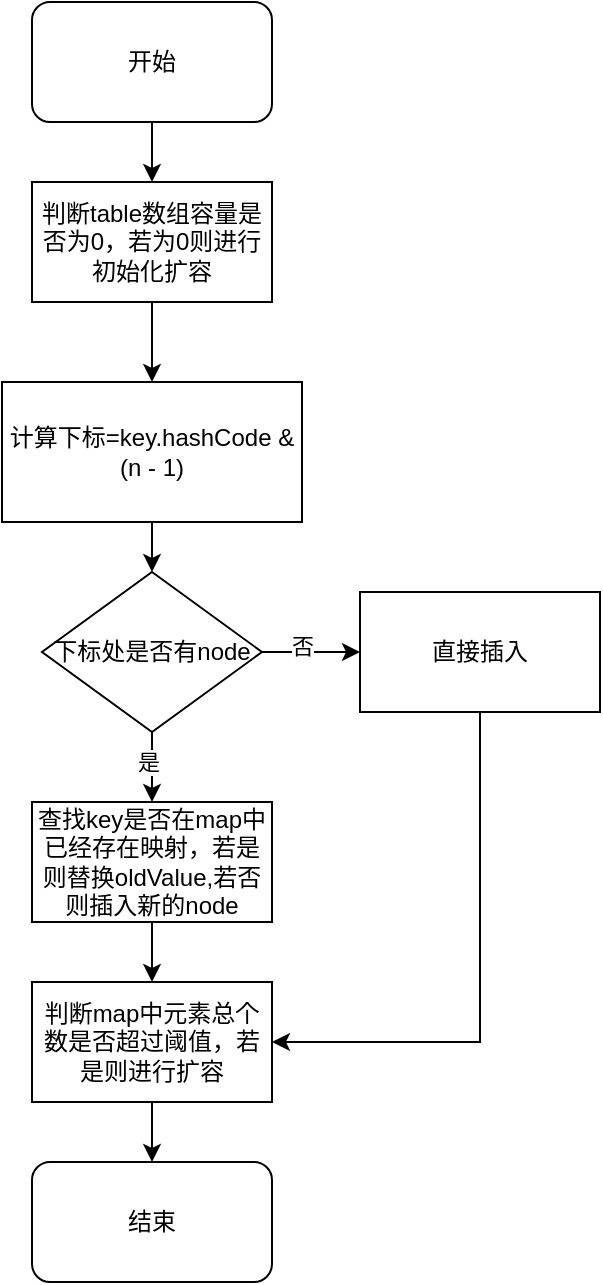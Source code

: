 <mxfile version="22.0.4" type="github">
  <diagram name="第 1 页" id="-qkDCahV-xl8vOhy8EF7">
    <mxGraphModel dx="1434" dy="758" grid="1" gridSize="10" guides="1" tooltips="1" connect="1" arrows="1" fold="1" page="1" pageScale="1" pageWidth="827" pageHeight="1169" math="0" shadow="0">
      <root>
        <mxCell id="0" />
        <mxCell id="1" parent="0" />
        <mxCell id="wygbjEPUWeLOxIdQibc3-1" value="结束" style="rounded=1;whiteSpace=wrap;html=1;" vertex="1" parent="1">
          <mxGeometry x="250" y="800" width="120" height="60" as="geometry" />
        </mxCell>
        <mxCell id="wygbjEPUWeLOxIdQibc3-4" style="edgeStyle=orthogonalEdgeStyle;rounded=0;orthogonalLoop=1;jettySize=auto;html=1;exitX=0.5;exitY=1;exitDx=0;exitDy=0;entryX=0.5;entryY=0;entryDx=0;entryDy=0;" edge="1" parent="1" source="wygbjEPUWeLOxIdQibc3-2" target="wygbjEPUWeLOxIdQibc3-3">
          <mxGeometry relative="1" as="geometry" />
        </mxCell>
        <mxCell id="wygbjEPUWeLOxIdQibc3-2" value="开始" style="rounded=1;whiteSpace=wrap;html=1;" vertex="1" parent="1">
          <mxGeometry x="250" y="220" width="120" height="60" as="geometry" />
        </mxCell>
        <mxCell id="wygbjEPUWeLOxIdQibc3-6" style="edgeStyle=orthogonalEdgeStyle;rounded=0;orthogonalLoop=1;jettySize=auto;html=1;exitX=0.5;exitY=1;exitDx=0;exitDy=0;entryX=0.5;entryY=0;entryDx=0;entryDy=0;" edge="1" parent="1" source="wygbjEPUWeLOxIdQibc3-3" target="wygbjEPUWeLOxIdQibc3-5">
          <mxGeometry relative="1" as="geometry" />
        </mxCell>
        <mxCell id="wygbjEPUWeLOxIdQibc3-3" value="判断table数组容量是否为0，若为0则进行初始化扩容" style="rounded=0;whiteSpace=wrap;html=1;" vertex="1" parent="1">
          <mxGeometry x="250" y="310" width="120" height="60" as="geometry" />
        </mxCell>
        <mxCell id="wygbjEPUWeLOxIdQibc3-9" value="" style="edgeStyle=orthogonalEdgeStyle;rounded=0;orthogonalLoop=1;jettySize=auto;html=1;" edge="1" parent="1" source="wygbjEPUWeLOxIdQibc3-5" target="wygbjEPUWeLOxIdQibc3-8">
          <mxGeometry relative="1" as="geometry" />
        </mxCell>
        <mxCell id="wygbjEPUWeLOxIdQibc3-5" value="计算下标=key.hashCode &amp;amp; (n - 1)" style="rounded=0;whiteSpace=wrap;html=1;" vertex="1" parent="1">
          <mxGeometry x="235" y="410" width="150" height="70" as="geometry" />
        </mxCell>
        <mxCell id="wygbjEPUWeLOxIdQibc3-11" style="edgeStyle=orthogonalEdgeStyle;rounded=0;orthogonalLoop=1;jettySize=auto;html=1;exitX=1;exitY=0.5;exitDx=0;exitDy=0;entryX=0;entryY=0.5;entryDx=0;entryDy=0;" edge="1" parent="1" source="wygbjEPUWeLOxIdQibc3-8" target="wygbjEPUWeLOxIdQibc3-10">
          <mxGeometry relative="1" as="geometry" />
        </mxCell>
        <mxCell id="wygbjEPUWeLOxIdQibc3-18" value="否" style="edgeLabel;html=1;align=center;verticalAlign=middle;resizable=0;points=[];" vertex="1" connectable="0" parent="wygbjEPUWeLOxIdQibc3-11">
          <mxGeometry x="-0.184" y="3" relative="1" as="geometry">
            <mxPoint as="offset" />
          </mxGeometry>
        </mxCell>
        <mxCell id="wygbjEPUWeLOxIdQibc3-16" style="edgeStyle=orthogonalEdgeStyle;rounded=0;orthogonalLoop=1;jettySize=auto;html=1;exitX=0.5;exitY=1;exitDx=0;exitDy=0;entryX=0.5;entryY=0;entryDx=0;entryDy=0;" edge="1" parent="1" source="wygbjEPUWeLOxIdQibc3-8" target="wygbjEPUWeLOxIdQibc3-13">
          <mxGeometry relative="1" as="geometry" />
        </mxCell>
        <mxCell id="wygbjEPUWeLOxIdQibc3-17" value="是" style="edgeLabel;html=1;align=center;verticalAlign=middle;resizable=0;points=[];" vertex="1" connectable="0" parent="wygbjEPUWeLOxIdQibc3-16">
          <mxGeometry x="-0.133" y="-2" relative="1" as="geometry">
            <mxPoint as="offset" />
          </mxGeometry>
        </mxCell>
        <mxCell id="wygbjEPUWeLOxIdQibc3-8" value="下标处是否有node" style="rhombus;whiteSpace=wrap;html=1;" vertex="1" parent="1">
          <mxGeometry x="255" y="505" width="110" height="80" as="geometry" />
        </mxCell>
        <mxCell id="wygbjEPUWeLOxIdQibc3-22" style="edgeStyle=orthogonalEdgeStyle;rounded=0;orthogonalLoop=1;jettySize=auto;html=1;exitX=0.5;exitY=1;exitDx=0;exitDy=0;entryX=1;entryY=0.5;entryDx=0;entryDy=0;" edge="1" parent="1" source="wygbjEPUWeLOxIdQibc3-10" target="wygbjEPUWeLOxIdQibc3-19">
          <mxGeometry relative="1" as="geometry" />
        </mxCell>
        <mxCell id="wygbjEPUWeLOxIdQibc3-10" value="直接插入" style="rounded=0;whiteSpace=wrap;html=1;" vertex="1" parent="1">
          <mxGeometry x="414" y="515" width="120" height="60" as="geometry" />
        </mxCell>
        <mxCell id="wygbjEPUWeLOxIdQibc3-12" style="edgeStyle=orthogonalEdgeStyle;rounded=0;orthogonalLoop=1;jettySize=auto;html=1;exitX=0.5;exitY=1;exitDx=0;exitDy=0;" edge="1" parent="1" source="wygbjEPUWeLOxIdQibc3-10" target="wygbjEPUWeLOxIdQibc3-10">
          <mxGeometry relative="1" as="geometry" />
        </mxCell>
        <mxCell id="wygbjEPUWeLOxIdQibc3-20" style="edgeStyle=orthogonalEdgeStyle;rounded=0;orthogonalLoop=1;jettySize=auto;html=1;exitX=0.5;exitY=1;exitDx=0;exitDy=0;entryX=0.5;entryY=0;entryDx=0;entryDy=0;" edge="1" parent="1" source="wygbjEPUWeLOxIdQibc3-13" target="wygbjEPUWeLOxIdQibc3-19">
          <mxGeometry relative="1" as="geometry" />
        </mxCell>
        <mxCell id="wygbjEPUWeLOxIdQibc3-13" value="查找key是否在map中已经存在映射，若是则替换oldValue,若否则插入新的node" style="rounded=0;whiteSpace=wrap;html=1;" vertex="1" parent="1">
          <mxGeometry x="250" y="620" width="120" height="60" as="geometry" />
        </mxCell>
        <mxCell id="wygbjEPUWeLOxIdQibc3-21" style="edgeStyle=orthogonalEdgeStyle;rounded=0;orthogonalLoop=1;jettySize=auto;html=1;exitX=0.5;exitY=1;exitDx=0;exitDy=0;entryX=0.5;entryY=0;entryDx=0;entryDy=0;" edge="1" parent="1" source="wygbjEPUWeLOxIdQibc3-19" target="wygbjEPUWeLOxIdQibc3-1">
          <mxGeometry relative="1" as="geometry" />
        </mxCell>
        <mxCell id="wygbjEPUWeLOxIdQibc3-19" value="判断map中元素总个数是否超过阈值，若是则进行扩容" style="rounded=0;whiteSpace=wrap;html=1;" vertex="1" parent="1">
          <mxGeometry x="250" y="710" width="120" height="60" as="geometry" />
        </mxCell>
      </root>
    </mxGraphModel>
  </diagram>
</mxfile>
